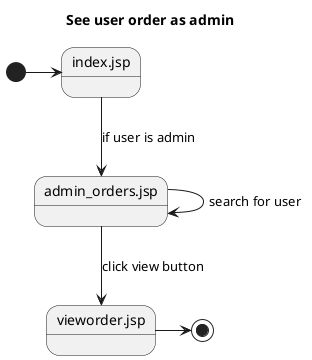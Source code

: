 @startuml

Title See user order as admin
State "index.jsp" as index
State "admin_orders.jsp" as orders
State "vieworder.jsp" as vieworder

[*] -> index
index --> orders : if user is admin
orders --> orders : search for user
orders --> vieworder : click view button
vieworder -> [*]

@enduml